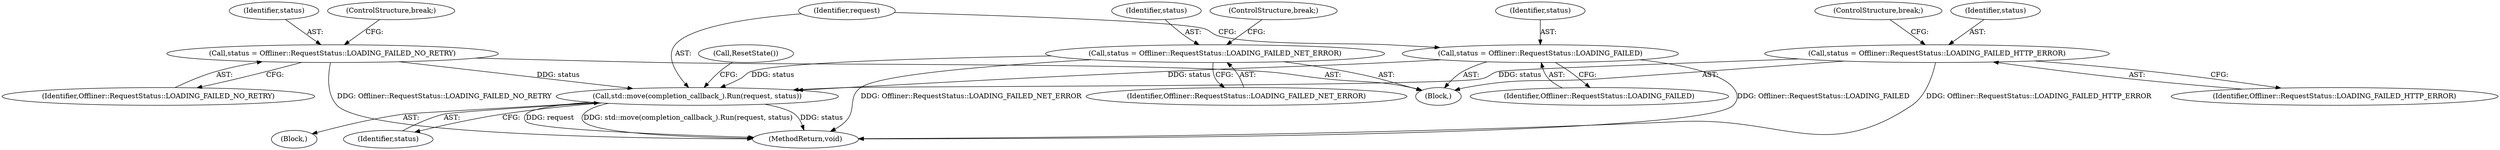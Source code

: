 digraph "0_Chrome_35eb28748d45b87695a69eceffaff73a0be476af_1@API" {
"1000147" [label="(Call,std::move(completion_callback_).Run(request, status))"];
"1000138" [label="(Call,status = Offliner::RequestStatus::LOADING_FAILED_NO_RETRY)"];
"1000144" [label="(Call,status = Offliner::RequestStatus::LOADING_FAILED)"];
"1000128" [label="(Call,status = Offliner::RequestStatus::LOADING_FAILED_NET_ERROR)"];
"1000133" [label="(Call,status = Offliner::RequestStatus::LOADING_FAILED_HTTP_ERROR)"];
"1000126" [label="(Block,)"];
"1000131" [label="(ControlStructure,break;)"];
"1000129" [label="(Identifier,status)"];
"1000141" [label="(ControlStructure,break;)"];
"1000138" [label="(Call,status = Offliner::RequestStatus::LOADING_FAILED_NO_RETRY)"];
"1000149" [label="(Identifier,status)"];
"1000134" [label="(Identifier,status)"];
"1000140" [label="(Identifier,Offliner::RequestStatus::LOADING_FAILED_NO_RETRY)"];
"1000130" [label="(Identifier,Offliner::RequestStatus::LOADING_FAILED_NET_ERROR)"];
"1000150" [label="(Call,ResetState())"];
"1000133" [label="(Call,status = Offliner::RequestStatus::LOADING_FAILED_HTTP_ERROR)"];
"1000135" [label="(Identifier,Offliner::RequestStatus::LOADING_FAILED_HTTP_ERROR)"];
"1000122" [label="(Block,)"];
"1000147" [label="(Call,std::move(completion_callback_).Run(request, status))"];
"1000145" [label="(Identifier,status)"];
"1000148" [label="(Identifier,request)"];
"1000356" [label="(MethodReturn,void)"];
"1000144" [label="(Call,status = Offliner::RequestStatus::LOADING_FAILED)"];
"1000139" [label="(Identifier,status)"];
"1000146" [label="(Identifier,Offliner::RequestStatus::LOADING_FAILED)"];
"1000128" [label="(Call,status = Offliner::RequestStatus::LOADING_FAILED_NET_ERROR)"];
"1000136" [label="(ControlStructure,break;)"];
"1000147" -> "1000122"  [label="AST: "];
"1000147" -> "1000149"  [label="CFG: "];
"1000148" -> "1000147"  [label="AST: "];
"1000149" -> "1000147"  [label="AST: "];
"1000150" -> "1000147"  [label="CFG: "];
"1000147" -> "1000356"  [label="DDG: status"];
"1000147" -> "1000356"  [label="DDG: request"];
"1000147" -> "1000356"  [label="DDG: std::move(completion_callback_).Run(request, status)"];
"1000138" -> "1000147"  [label="DDG: status"];
"1000144" -> "1000147"  [label="DDG: status"];
"1000128" -> "1000147"  [label="DDG: status"];
"1000133" -> "1000147"  [label="DDG: status"];
"1000138" -> "1000126"  [label="AST: "];
"1000138" -> "1000140"  [label="CFG: "];
"1000139" -> "1000138"  [label="AST: "];
"1000140" -> "1000138"  [label="AST: "];
"1000141" -> "1000138"  [label="CFG: "];
"1000138" -> "1000356"  [label="DDG: Offliner::RequestStatus::LOADING_FAILED_NO_RETRY"];
"1000144" -> "1000126"  [label="AST: "];
"1000144" -> "1000146"  [label="CFG: "];
"1000145" -> "1000144"  [label="AST: "];
"1000146" -> "1000144"  [label="AST: "];
"1000148" -> "1000144"  [label="CFG: "];
"1000144" -> "1000356"  [label="DDG: Offliner::RequestStatus::LOADING_FAILED"];
"1000128" -> "1000126"  [label="AST: "];
"1000128" -> "1000130"  [label="CFG: "];
"1000129" -> "1000128"  [label="AST: "];
"1000130" -> "1000128"  [label="AST: "];
"1000131" -> "1000128"  [label="CFG: "];
"1000128" -> "1000356"  [label="DDG: Offliner::RequestStatus::LOADING_FAILED_NET_ERROR"];
"1000133" -> "1000126"  [label="AST: "];
"1000133" -> "1000135"  [label="CFG: "];
"1000134" -> "1000133"  [label="AST: "];
"1000135" -> "1000133"  [label="AST: "];
"1000136" -> "1000133"  [label="CFG: "];
"1000133" -> "1000356"  [label="DDG: Offliner::RequestStatus::LOADING_FAILED_HTTP_ERROR"];
}
